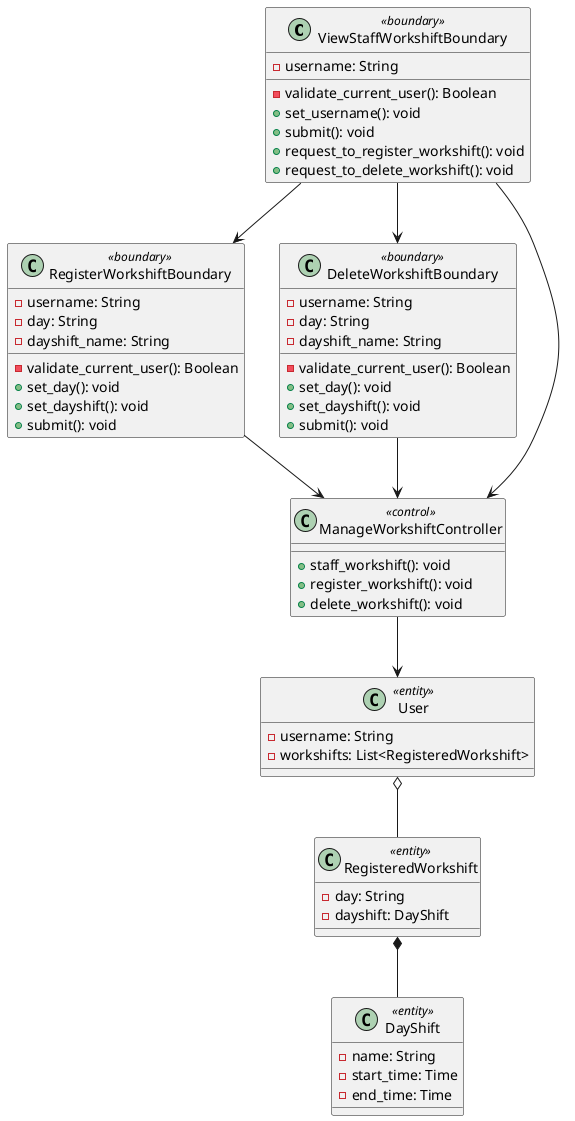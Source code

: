 @startuml

class ViewStaffWorkshiftBoundary <<boundary>> {
    - username: String
    
    - validate_current_user(): Boolean
    + set_username(): void
    + submit(): void
    + request_to_register_workshift(): void
    + request_to_delete_workshift(): void
}

class RegisterWorkshiftBoundary <<boundary>> {
    - username: String
    - day: String
    - dayshift_name: String

    - validate_current_user(): Boolean
    + set_day(): void
    + set_dayshift(): void
    + submit(): void
}

class DeleteWorkshiftBoundary <<boundary>> {
    - username: String
    - day: String
    - dayshift_name: String
    
    - validate_current_user(): Boolean
    + set_day(): void
    + set_dayshift(): void
    + submit(): void
}

class ManageWorkshiftController <<control>> {

    + staff_workshift(): void
    + register_workshift(): void
    + delete_workshift(): void
}

class User <<entity>> {
    - username: String
    - workshifts: List<RegisteredWorkshift>
}

class RegisteredWorkshift <<entity>> {
    - day: String
    - dayshift: DayShift
}

class DayShift <<entity>> {
    - name: String
    - start_time: Time
    - end_time: Time
}

ViewStaffWorkshiftBoundary --> ManageWorkshiftController
ViewStaffWorkshiftBoundary --> RegisterWorkshiftBoundary
ViewStaffWorkshiftBoundary --> DeleteWorkshiftBoundary
RegisterWorkshiftBoundary --> ManageWorkshiftController
DeleteWorkshiftBoundary --> ManageWorkshiftController
ManageWorkshiftController --> User
User o-- RegisteredWorkshift
RegisteredWorkshift *-- DayShift

@enduml
